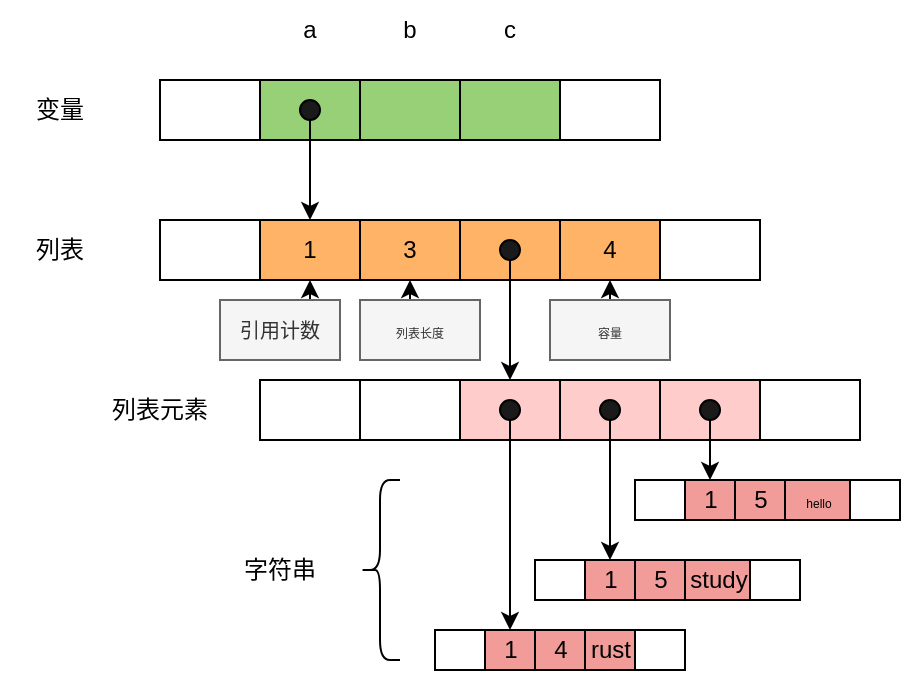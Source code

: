 <mxfile version="20.4.0" type="github">
  <diagram id="dY9aSzTucE9fL7qV33QU" name="第 1 页">
    <mxGraphModel dx="593" dy="362" grid="1" gridSize="10" guides="1" tooltips="1" connect="1" arrows="1" fold="1" page="1" pageScale="1" pageWidth="827" pageHeight="1169" math="0" shadow="0">
      <root>
        <mxCell id="0" />
        <mxCell id="1" parent="0" />
        <mxCell id="f6hcrhnnZ-mqnc1Tao0L-2" value="" style="rounded=0;whiteSpace=wrap;html=1;" vertex="1" parent="1">
          <mxGeometry x="220" y="310" width="50" height="30" as="geometry" />
        </mxCell>
        <mxCell id="f6hcrhnnZ-mqnc1Tao0L-5" value="" style="rounded=0;whiteSpace=wrap;html=1;fillColor=#97D077;" vertex="1" parent="1">
          <mxGeometry x="270" y="310" width="50" height="30" as="geometry" />
        </mxCell>
        <mxCell id="f6hcrhnnZ-mqnc1Tao0L-6" value="" style="rounded=0;whiteSpace=wrap;html=1;fillColor=#97D077;" vertex="1" parent="1">
          <mxGeometry x="320" y="310" width="50" height="30" as="geometry" />
        </mxCell>
        <mxCell id="f6hcrhnnZ-mqnc1Tao0L-7" value="" style="rounded=0;whiteSpace=wrap;html=1;fillColor=#97D077;" vertex="1" parent="1">
          <mxGeometry x="370" y="310" width="50" height="30" as="geometry" />
        </mxCell>
        <mxCell id="f6hcrhnnZ-mqnc1Tao0L-8" value="" style="rounded=0;whiteSpace=wrap;html=1;" vertex="1" parent="1">
          <mxGeometry x="420" y="310" width="50" height="30" as="geometry" />
        </mxCell>
        <mxCell id="f6hcrhnnZ-mqnc1Tao0L-9" value="变量" style="text;html=1;strokeColor=none;fillColor=none;align=center;verticalAlign=middle;whiteSpace=wrap;rounded=0;" vertex="1" parent="1">
          <mxGeometry x="140" y="310" width="60" height="30" as="geometry" />
        </mxCell>
        <mxCell id="f6hcrhnnZ-mqnc1Tao0L-10" value="a" style="text;html=1;strokeColor=none;fillColor=none;align=center;verticalAlign=middle;whiteSpace=wrap;rounded=0;" vertex="1" parent="1">
          <mxGeometry x="265" y="270" width="60" height="30" as="geometry" />
        </mxCell>
        <mxCell id="f6hcrhnnZ-mqnc1Tao0L-11" value="b" style="text;html=1;strokeColor=none;fillColor=none;align=center;verticalAlign=middle;whiteSpace=wrap;rounded=0;" vertex="1" parent="1">
          <mxGeometry x="315" y="270" width="60" height="30" as="geometry" />
        </mxCell>
        <mxCell id="f6hcrhnnZ-mqnc1Tao0L-12" value="c" style="text;html=1;strokeColor=none;fillColor=none;align=center;verticalAlign=middle;whiteSpace=wrap;rounded=0;" vertex="1" parent="1">
          <mxGeometry x="365" y="270" width="60" height="30" as="geometry" />
        </mxCell>
        <mxCell id="f6hcrhnnZ-mqnc1Tao0L-22" value="" style="rounded=0;whiteSpace=wrap;html=1;" vertex="1" parent="1">
          <mxGeometry x="220" y="380" width="50" height="30" as="geometry" />
        </mxCell>
        <mxCell id="f6hcrhnnZ-mqnc1Tao0L-23" value="1" style="rounded=0;whiteSpace=wrap;html=1;fillColor=#FFB366;" vertex="1" parent="1">
          <mxGeometry x="270" y="380" width="50" height="30" as="geometry" />
        </mxCell>
        <mxCell id="f6hcrhnnZ-mqnc1Tao0L-24" value="3" style="rounded=0;whiteSpace=wrap;html=1;fillColor=#FFB366;" vertex="1" parent="1">
          <mxGeometry x="320" y="380" width="50" height="30" as="geometry" />
        </mxCell>
        <mxCell id="f6hcrhnnZ-mqnc1Tao0L-25" value="" style="rounded=0;whiteSpace=wrap;html=1;fillColor=#FFB366;" vertex="1" parent="1">
          <mxGeometry x="370" y="380" width="50" height="30" as="geometry" />
        </mxCell>
        <mxCell id="f6hcrhnnZ-mqnc1Tao0L-26" value="4" style="rounded=0;whiteSpace=wrap;html=1;fillColor=#FFB366;" vertex="1" parent="1">
          <mxGeometry x="420" y="380" width="50" height="30" as="geometry" />
        </mxCell>
        <mxCell id="f6hcrhnnZ-mqnc1Tao0L-30" value="" style="rounded=0;whiteSpace=wrap;html=1;" vertex="1" parent="1">
          <mxGeometry x="470" y="380" width="50" height="30" as="geometry" />
        </mxCell>
        <mxCell id="f6hcrhnnZ-mqnc1Tao0L-32" value="列表" style="text;html=1;strokeColor=none;fillColor=none;align=center;verticalAlign=middle;whiteSpace=wrap;rounded=0;" vertex="1" parent="1">
          <mxGeometry x="140" y="380" width="60" height="30" as="geometry" />
        </mxCell>
        <mxCell id="f6hcrhnnZ-mqnc1Tao0L-107" style="edgeStyle=orthogonalEdgeStyle;rounded=0;orthogonalLoop=1;jettySize=auto;html=1;exitX=0.5;exitY=0;exitDx=0;exitDy=0;entryX=0.5;entryY=1;entryDx=0;entryDy=0;fontFamily=Verdana;fontSize=6;" edge="1" parent="1" source="f6hcrhnnZ-mqnc1Tao0L-35" target="f6hcrhnnZ-mqnc1Tao0L-23">
          <mxGeometry relative="1" as="geometry" />
        </mxCell>
        <mxCell id="f6hcrhnnZ-mqnc1Tao0L-35" value="&lt;font style=&quot;font-size: 10px;&quot;&gt;引用计数&lt;/font&gt;" style="text;html=1;strokeColor=#666666;fillColor=#f5f5f5;align=center;verticalAlign=middle;whiteSpace=wrap;rounded=0;fontSize=10;fontColor=#333333;" vertex="1" parent="1">
          <mxGeometry x="250" y="420" width="60" height="30" as="geometry" />
        </mxCell>
        <mxCell id="f6hcrhnnZ-mqnc1Tao0L-106" style="edgeStyle=orthogonalEdgeStyle;rounded=0;orthogonalLoop=1;jettySize=auto;html=1;exitX=0.5;exitY=0;exitDx=0;exitDy=0;entryX=0.5;entryY=1;entryDx=0;entryDy=0;fontFamily=Verdana;fontSize=6;" edge="1" parent="1" source="f6hcrhnnZ-mqnc1Tao0L-36" target="f6hcrhnnZ-mqnc1Tao0L-24">
          <mxGeometry relative="1" as="geometry" />
        </mxCell>
        <mxCell id="f6hcrhnnZ-mqnc1Tao0L-36" value="&lt;font style=&quot;font-size: 6px;&quot;&gt;列表长度&lt;/font&gt;" style="text;html=1;strokeColor=#666666;fillColor=#f5f5f5;align=center;verticalAlign=middle;whiteSpace=wrap;rounded=0;fontColor=#333333;" vertex="1" parent="1">
          <mxGeometry x="320" y="420" width="60" height="30" as="geometry" />
        </mxCell>
        <mxCell id="f6hcrhnnZ-mqnc1Tao0L-105" style="edgeStyle=orthogonalEdgeStyle;rounded=0;orthogonalLoop=1;jettySize=auto;html=1;exitX=0.5;exitY=0;exitDx=0;exitDy=0;entryX=0.5;entryY=1;entryDx=0;entryDy=0;fontFamily=Verdana;fontSize=6;" edge="1" parent="1" source="f6hcrhnnZ-mqnc1Tao0L-38" target="f6hcrhnnZ-mqnc1Tao0L-26">
          <mxGeometry relative="1" as="geometry" />
        </mxCell>
        <mxCell id="f6hcrhnnZ-mqnc1Tao0L-38" value="&lt;font style=&quot;font-size: 6px;&quot;&gt;容量&lt;/font&gt;" style="text;html=1;strokeColor=#666666;fillColor=#f5f5f5;align=center;verticalAlign=middle;whiteSpace=wrap;rounded=0;fontColor=#333333;" vertex="1" parent="1">
          <mxGeometry x="415" y="420" width="60" height="30" as="geometry" />
        </mxCell>
        <mxCell id="f6hcrhnnZ-mqnc1Tao0L-40" value="" style="rounded=0;whiteSpace=wrap;html=1;fillColor=#FFFFFF;" vertex="1" parent="1">
          <mxGeometry x="270" y="460" width="50" height="30" as="geometry" />
        </mxCell>
        <mxCell id="f6hcrhnnZ-mqnc1Tao0L-41" value="" style="rounded=0;whiteSpace=wrap;html=1;fillColor=#FFFFFF;" vertex="1" parent="1">
          <mxGeometry x="320" y="460" width="50" height="30" as="geometry" />
        </mxCell>
        <mxCell id="f6hcrhnnZ-mqnc1Tao0L-42" value="" style="rounded=0;whiteSpace=wrap;html=1;fillColor=#FFCCCC;" vertex="1" parent="1">
          <mxGeometry x="370" y="460" width="50" height="30" as="geometry" />
        </mxCell>
        <mxCell id="f6hcrhnnZ-mqnc1Tao0L-43" value="" style="rounded=0;whiteSpace=wrap;html=1;fillColor=#FFCCCC;" vertex="1" parent="1">
          <mxGeometry x="420" y="460" width="50" height="30" as="geometry" />
        </mxCell>
        <mxCell id="f6hcrhnnZ-mqnc1Tao0L-44" value="" style="rounded=0;whiteSpace=wrap;html=1;fillColor=#FFCCCC;" vertex="1" parent="1">
          <mxGeometry x="470" y="460" width="50" height="30" as="geometry" />
        </mxCell>
        <mxCell id="f6hcrhnnZ-mqnc1Tao0L-48" value="字符串" style="text;html=1;strokeColor=none;fillColor=none;align=center;verticalAlign=middle;whiteSpace=wrap;rounded=0;" vertex="1" parent="1">
          <mxGeometry x="250" y="540" width="60" height="30" as="geometry" />
        </mxCell>
        <mxCell id="f6hcrhnnZ-mqnc1Tao0L-50" value="" style="rounded=0;whiteSpace=wrap;html=1;" vertex="1" parent="1">
          <mxGeometry x="520" y="460" width="50" height="30" as="geometry" />
        </mxCell>
        <mxCell id="f6hcrhnnZ-mqnc1Tao0L-52" value="" style="rounded=0;whiteSpace=wrap;html=1;fillColor=#FFFFFF;" vertex="1" parent="1">
          <mxGeometry x="457.5" y="510" width="25" height="20" as="geometry" />
        </mxCell>
        <mxCell id="f6hcrhnnZ-mqnc1Tao0L-60" value="1" style="rounded=0;whiteSpace=wrap;html=1;fillColor=#F19C99;" vertex="1" parent="1">
          <mxGeometry x="482.5" y="510" width="25" height="20" as="geometry" />
        </mxCell>
        <mxCell id="f6hcrhnnZ-mqnc1Tao0L-61" value="5" style="rounded=0;whiteSpace=wrap;html=1;fillColor=#F19C99;" vertex="1" parent="1">
          <mxGeometry x="507.5" y="510" width="25" height="20" as="geometry" />
        </mxCell>
        <mxCell id="f6hcrhnnZ-mqnc1Tao0L-62" value="&lt;p&gt;&lt;font style=&quot;font-size: 6px;&quot;&gt;hello&lt;/font&gt;&lt;/p&gt;" style="rounded=0;whiteSpace=wrap;html=1;fillColor=#F19C99;" vertex="1" parent="1">
          <mxGeometry x="532.5" y="510" width="32.5" height="20" as="geometry" />
        </mxCell>
        <mxCell id="f6hcrhnnZ-mqnc1Tao0L-63" value="" style="rounded=0;whiteSpace=wrap;html=1;fillColor=#FFFFFF;" vertex="1" parent="1">
          <mxGeometry x="565" y="510" width="25" height="20" as="geometry" />
        </mxCell>
        <mxCell id="f6hcrhnnZ-mqnc1Tao0L-64" value="" style="rounded=0;whiteSpace=wrap;html=1;fillColor=#FFFFFF;" vertex="1" parent="1">
          <mxGeometry x="407.5" y="550" width="25" height="20" as="geometry" />
        </mxCell>
        <mxCell id="f6hcrhnnZ-mqnc1Tao0L-65" value="1" style="rounded=0;whiteSpace=wrap;html=1;fillColor=#F19C99;" vertex="1" parent="1">
          <mxGeometry x="432.5" y="550" width="25" height="20" as="geometry" />
        </mxCell>
        <mxCell id="f6hcrhnnZ-mqnc1Tao0L-66" value="5" style="rounded=0;whiteSpace=wrap;html=1;fillColor=#F19C99;" vertex="1" parent="1">
          <mxGeometry x="457.5" y="550" width="25" height="20" as="geometry" />
        </mxCell>
        <mxCell id="f6hcrhnnZ-mqnc1Tao0L-67" value="study" style="rounded=0;whiteSpace=wrap;html=1;fillColor=#F19C99;" vertex="1" parent="1">
          <mxGeometry x="482.5" y="550" width="32.5" height="20" as="geometry" />
        </mxCell>
        <mxCell id="f6hcrhnnZ-mqnc1Tao0L-68" value="" style="rounded=0;whiteSpace=wrap;html=1;fillColor=#FFFFFF;" vertex="1" parent="1">
          <mxGeometry x="515" y="550" width="25" height="20" as="geometry" />
        </mxCell>
        <mxCell id="f6hcrhnnZ-mqnc1Tao0L-69" value="" style="rounded=0;whiteSpace=wrap;html=1;fillColor=#FFFFFF;" vertex="1" parent="1">
          <mxGeometry x="357.5" y="585" width="25" height="20" as="geometry" />
        </mxCell>
        <mxCell id="f6hcrhnnZ-mqnc1Tao0L-70" value="1" style="rounded=0;whiteSpace=wrap;html=1;fillColor=#F19C99;" vertex="1" parent="1">
          <mxGeometry x="382.5" y="585" width="25" height="20" as="geometry" />
        </mxCell>
        <mxCell id="f6hcrhnnZ-mqnc1Tao0L-71" value="4" style="rounded=0;whiteSpace=wrap;html=1;fillColor=#F19C99;" vertex="1" parent="1">
          <mxGeometry x="407.5" y="585" width="25" height="20" as="geometry" />
        </mxCell>
        <mxCell id="f6hcrhnnZ-mqnc1Tao0L-72" value="rust" style="rounded=0;whiteSpace=wrap;html=1;fillColor=#F19C99;" vertex="1" parent="1">
          <mxGeometry x="432.5" y="585" width="25" height="20" as="geometry" />
        </mxCell>
        <mxCell id="f6hcrhnnZ-mqnc1Tao0L-73" value="" style="rounded=0;whiteSpace=wrap;html=1;fillColor=#FFFFFF;" vertex="1" parent="1">
          <mxGeometry x="457.5" y="585" width="25" height="20" as="geometry" />
        </mxCell>
        <mxCell id="f6hcrhnnZ-mqnc1Tao0L-80" style="edgeStyle=orthogonalEdgeStyle;rounded=0;orthogonalLoop=1;jettySize=auto;html=1;exitX=0.5;exitY=1;exitDx=0;exitDy=0;fontFamily=Helvetica;fontSize=6;" edge="1" parent="1" source="f6hcrhnnZ-mqnc1Tao0L-42" target="f6hcrhnnZ-mqnc1Tao0L-42">
          <mxGeometry relative="1" as="geometry" />
        </mxCell>
        <mxCell id="f6hcrhnnZ-mqnc1Tao0L-85" style="edgeStyle=orthogonalEdgeStyle;rounded=0;orthogonalLoop=1;jettySize=auto;html=1;exitX=0.5;exitY=1;exitDx=0;exitDy=0;entryX=0.5;entryY=0;entryDx=0;entryDy=0;fontFamily=Helvetica;fontSize=6;" edge="1" parent="1" source="f6hcrhnnZ-mqnc1Tao0L-84" target="f6hcrhnnZ-mqnc1Tao0L-70">
          <mxGeometry relative="1" as="geometry" />
        </mxCell>
        <mxCell id="f6hcrhnnZ-mqnc1Tao0L-84" value="" style="ellipse;whiteSpace=wrap;html=1;aspect=fixed;fontFamily=Helvetica;fontSize=6;fillColor=#1A1A1A;" vertex="1" parent="1">
          <mxGeometry x="390" y="470" width="10" height="10" as="geometry" />
        </mxCell>
        <mxCell id="f6hcrhnnZ-mqnc1Tao0L-90" style="edgeStyle=orthogonalEdgeStyle;rounded=0;orthogonalLoop=1;jettySize=auto;html=1;exitX=0.5;exitY=1;exitDx=0;exitDy=0;entryX=0.5;entryY=0;entryDx=0;entryDy=0;fontFamily=Helvetica;fontSize=6;" edge="1" parent="1" source="f6hcrhnnZ-mqnc1Tao0L-86" target="f6hcrhnnZ-mqnc1Tao0L-65">
          <mxGeometry relative="1" as="geometry" />
        </mxCell>
        <mxCell id="f6hcrhnnZ-mqnc1Tao0L-86" value="" style="ellipse;whiteSpace=wrap;html=1;aspect=fixed;fontFamily=Helvetica;fontSize=6;fillColor=#1A1A1A;" vertex="1" parent="1">
          <mxGeometry x="440" y="470" width="10" height="10" as="geometry" />
        </mxCell>
        <mxCell id="f6hcrhnnZ-mqnc1Tao0L-91" style="edgeStyle=orthogonalEdgeStyle;rounded=0;orthogonalLoop=1;jettySize=auto;html=1;exitX=0.5;exitY=1;exitDx=0;exitDy=0;entryX=0.5;entryY=0;entryDx=0;entryDy=0;fontFamily=Helvetica;fontSize=6;" edge="1" parent="1" source="f6hcrhnnZ-mqnc1Tao0L-87" target="f6hcrhnnZ-mqnc1Tao0L-60">
          <mxGeometry relative="1" as="geometry" />
        </mxCell>
        <mxCell id="f6hcrhnnZ-mqnc1Tao0L-87" value="" style="ellipse;whiteSpace=wrap;html=1;aspect=fixed;fontFamily=Helvetica;fontSize=6;fillColor=#1A1A1A;" vertex="1" parent="1">
          <mxGeometry x="490" y="470" width="10" height="10" as="geometry" />
        </mxCell>
        <mxCell id="f6hcrhnnZ-mqnc1Tao0L-92" style="edgeStyle=orthogonalEdgeStyle;rounded=0;orthogonalLoop=1;jettySize=auto;html=1;exitX=0.5;exitY=1;exitDx=0;exitDy=0;entryX=0.5;entryY=0;entryDx=0;entryDy=0;fontFamily=Helvetica;fontSize=6;" edge="1" parent="1" source="f6hcrhnnZ-mqnc1Tao0L-88" target="f6hcrhnnZ-mqnc1Tao0L-42">
          <mxGeometry relative="1" as="geometry" />
        </mxCell>
        <mxCell id="f6hcrhnnZ-mqnc1Tao0L-88" value="" style="ellipse;whiteSpace=wrap;html=1;aspect=fixed;fontFamily=Helvetica;fontSize=6;fillColor=#1A1A1A;" vertex="1" parent="1">
          <mxGeometry x="390" y="390" width="10" height="10" as="geometry" />
        </mxCell>
        <mxCell id="f6hcrhnnZ-mqnc1Tao0L-93" style="edgeStyle=orthogonalEdgeStyle;rounded=0;orthogonalLoop=1;jettySize=auto;html=1;exitX=0.5;exitY=1;exitDx=0;exitDy=0;entryX=0.5;entryY=0;entryDx=0;entryDy=0;fontFamily=Helvetica;fontSize=6;" edge="1" parent="1" source="f6hcrhnnZ-mqnc1Tao0L-89" target="f6hcrhnnZ-mqnc1Tao0L-23">
          <mxGeometry relative="1" as="geometry" />
        </mxCell>
        <mxCell id="f6hcrhnnZ-mqnc1Tao0L-89" value="" style="ellipse;whiteSpace=wrap;html=1;aspect=fixed;fontFamily=Helvetica;fontSize=6;fillColor=#1A1A1A;" vertex="1" parent="1">
          <mxGeometry x="290" y="320" width="10" height="10" as="geometry" />
        </mxCell>
        <mxCell id="f6hcrhnnZ-mqnc1Tao0L-94" value="" style="shape=curlyBracket;whiteSpace=wrap;html=1;rounded=1;fontFamily=Helvetica;fontSize=6;fillColor=#1A1A1A;" vertex="1" parent="1">
          <mxGeometry x="320" y="510" width="20" height="90" as="geometry" />
        </mxCell>
        <mxCell id="f6hcrhnnZ-mqnc1Tao0L-95" value="列表元素" style="text;html=1;strokeColor=none;fillColor=none;align=center;verticalAlign=middle;whiteSpace=wrap;rounded=0;" vertex="1" parent="1">
          <mxGeometry x="190" y="460" width="60" height="30" as="geometry" />
        </mxCell>
      </root>
    </mxGraphModel>
  </diagram>
</mxfile>
